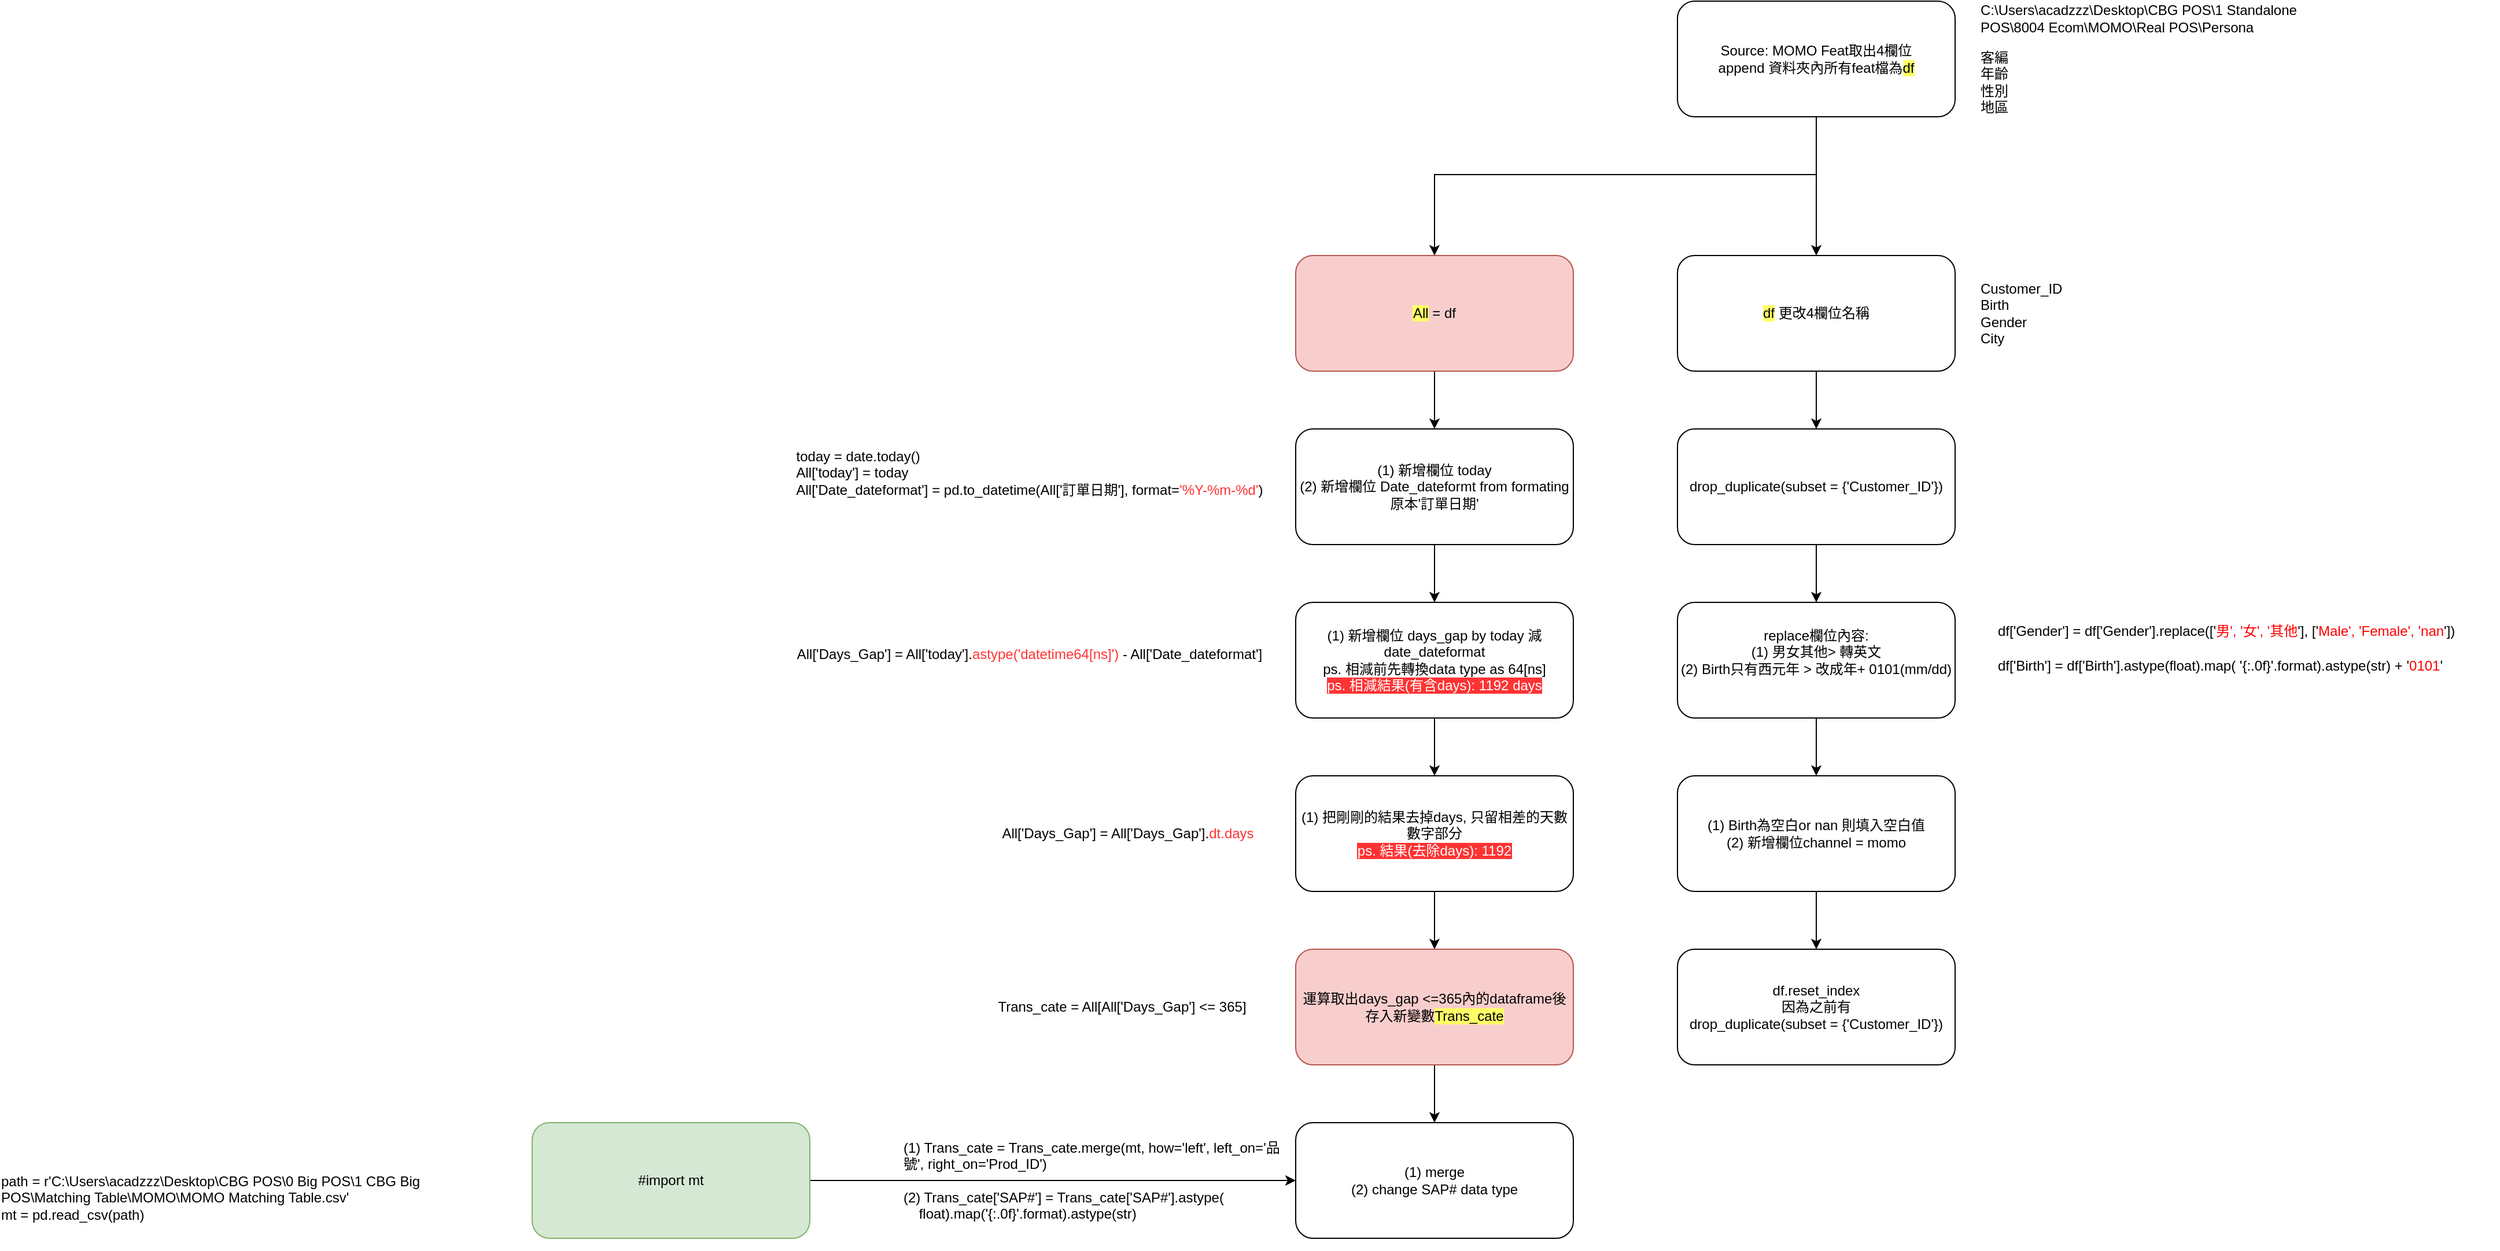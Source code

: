 <mxfile version="17.2.4" type="github">
  <diagram id="VdV0Nn6eujVthCHaxyLu" name="Page-1">
    <mxGraphModel dx="2620" dy="1615" grid="1" gridSize="10" guides="1" tooltips="1" connect="1" arrows="1" fold="1" page="1" pageScale="1" pageWidth="850" pageHeight="1100" math="0" shadow="0">
      <root>
        <mxCell id="0" />
        <mxCell id="1" parent="0" />
        <mxCell id="hvA4PafVI6DXR14lHh_R-13" value="" style="edgeStyle=orthogonalEdgeStyle;rounded=0;orthogonalLoop=1;jettySize=auto;html=1;" edge="1" parent="1" source="liE0KncuEcMG09TZuyiC-1" target="hvA4PafVI6DXR14lHh_R-12">
          <mxGeometry relative="1" as="geometry" />
        </mxCell>
        <mxCell id="liE0KncuEcMG09TZuyiC-1" value="&lt;span style=&quot;background-color: rgb(255 , 255 , 102)&quot;&gt;All&lt;/span&gt; = df" style="rounded=1;whiteSpace=wrap;html=1;fillColor=#f8cecc;strokeColor=#b85450;" parent="1" vertex="1">
          <mxGeometry x="-150" y="170" width="240" height="100" as="geometry" />
        </mxCell>
        <mxCell id="liE0KncuEcMG09TZuyiC-2" value="客編&lt;br&gt;年齡&lt;br&gt;性別&lt;br&gt;&lt;div style=&quot;&quot;&gt;&lt;span&gt;地區&lt;/span&gt;&lt;/div&gt;" style="text;html=1;strokeColor=none;fillColor=none;align=left;verticalAlign=middle;whiteSpace=wrap;rounded=0;" parent="1" vertex="1">
          <mxGeometry x="440" y="-20" width="90" height="80" as="geometry" />
        </mxCell>
        <mxCell id="liE0KncuEcMG09TZuyiC-3" value="C:\Users\acadzzz\Desktop\CBG POS\1 Standalone POS\8004 Ecom\MOMO\Real POS\Persona" style="text;html=1;strokeColor=none;fillColor=none;align=left;verticalAlign=middle;whiteSpace=wrap;rounded=0;" parent="1" vertex="1">
          <mxGeometry x="440" y="-50" width="310" height="30" as="geometry" />
        </mxCell>
        <mxCell id="liE0KncuEcMG09TZuyiC-8" value="" style="edgeStyle=orthogonalEdgeStyle;rounded=0;orthogonalLoop=1;jettySize=auto;html=1;" parent="1" source="liE0KncuEcMG09TZuyiC-4" target="liE0KncuEcMG09TZuyiC-6" edge="1">
          <mxGeometry relative="1" as="geometry" />
        </mxCell>
        <mxCell id="liE0KncuEcMG09TZuyiC-4" value="&lt;span style=&quot;background-color: rgb(255 , 255 , 102)&quot;&gt;df&lt;/span&gt; 更改4欄位名稱" style="rounded=1;whiteSpace=wrap;html=1;" parent="1" vertex="1">
          <mxGeometry x="180" y="170" width="240" height="100" as="geometry" />
        </mxCell>
        <mxCell id="liE0KncuEcMG09TZuyiC-5" value="Customer_ID&lt;br&gt;Birth&lt;br&gt;Gender&lt;br&gt;City" style="text;html=1;strokeColor=none;fillColor=none;align=left;verticalAlign=middle;whiteSpace=wrap;rounded=0;" parent="1" vertex="1">
          <mxGeometry x="440" y="180" width="90" height="80" as="geometry" />
        </mxCell>
        <mxCell id="liE0KncuEcMG09TZuyiC-12" value="" style="edgeStyle=orthogonalEdgeStyle;rounded=0;orthogonalLoop=1;jettySize=auto;html=1;" parent="1" source="liE0KncuEcMG09TZuyiC-6" target="liE0KncuEcMG09TZuyiC-11" edge="1">
          <mxGeometry relative="1" as="geometry" />
        </mxCell>
        <mxCell id="liE0KncuEcMG09TZuyiC-6" value="drop_duplicate(subset = {&#39;Customer_ID&#39;})" style="rounded=1;whiteSpace=wrap;html=1;" parent="1" vertex="1">
          <mxGeometry x="180" y="320" width="240" height="100" as="geometry" />
        </mxCell>
        <mxCell id="hvA4PafVI6DXR14lHh_R-2" value="" style="edgeStyle=orthogonalEdgeStyle;rounded=0;orthogonalLoop=1;jettySize=auto;html=1;" edge="1" parent="1" source="liE0KncuEcMG09TZuyiC-11" target="hvA4PafVI6DXR14lHh_R-1">
          <mxGeometry relative="1" as="geometry" />
        </mxCell>
        <mxCell id="liE0KncuEcMG09TZuyiC-11" value="replace欄位內容:&lt;br&gt;(1) 男女其他&amp;gt; 轉英文&lt;br&gt;(2) Birth只有西元年 &amp;gt; 改成年+ 0101(mm/dd)&lt;br&gt;&lt;div&gt;&lt;br&gt;&lt;/div&gt;" style="rounded=1;whiteSpace=wrap;html=1;" parent="1" vertex="1">
          <mxGeometry x="180" y="470" width="240" height="100" as="geometry" />
        </mxCell>
        <mxCell id="liE0KncuEcMG09TZuyiC-13" value="&lt;div&gt;df[&#39;Gender&#39;] = df[&#39;Gender&#39;].replace([&#39;&lt;font color=&quot;#ff0000&quot;&gt;男&#39;, &#39;女&#39;, &#39;其他&lt;/font&gt;&#39;], [&#39;&lt;font color=&quot;#ff0000&quot;&gt;Male&#39;, &#39;Female&#39;, &#39;nan&lt;/font&gt;&#39;])&lt;/div&gt;" style="text;html=1;strokeColor=none;fillColor=none;align=left;verticalAlign=middle;whiteSpace=wrap;rounded=0;" parent="1" vertex="1">
          <mxGeometry x="455" y="480" width="435" height="30" as="geometry" />
        </mxCell>
        <mxCell id="liE0KncuEcMG09TZuyiC-14" value="&lt;div&gt;df[&#39;Birth&#39;] = df[&#39;Birth&#39;].astype(float).map(&amp;nbsp;&lt;span&gt;&#39;{:.0f}&#39;.format).astype(str) + &#39;&lt;font color=&quot;#ff0000&quot;&gt;0101&lt;/font&gt;&#39;&lt;/span&gt;&lt;/div&gt;" style="text;html=1;strokeColor=none;fillColor=none;align=left;verticalAlign=middle;whiteSpace=wrap;rounded=0;" parent="1" vertex="1">
          <mxGeometry x="455" y="510" width="420" height="30" as="geometry" />
        </mxCell>
        <mxCell id="hvA4PafVI6DXR14lHh_R-4" value="" style="edgeStyle=orthogonalEdgeStyle;rounded=0;orthogonalLoop=1;jettySize=auto;html=1;" edge="1" parent="1" source="hvA4PafVI6DXR14lHh_R-1" target="hvA4PafVI6DXR14lHh_R-3">
          <mxGeometry relative="1" as="geometry" />
        </mxCell>
        <mxCell id="hvA4PafVI6DXR14lHh_R-1" value="(1) Birth為空白or nan 則填入空白值&lt;br&gt;(2) 新增欄位channel = momo" style="rounded=1;whiteSpace=wrap;html=1;" vertex="1" parent="1">
          <mxGeometry x="180" y="620" width="240" height="100" as="geometry" />
        </mxCell>
        <mxCell id="hvA4PafVI6DXR14lHh_R-3" value="df.reset_index&lt;br&gt;因為之前有&lt;br&gt;drop_duplicate(subset = {&#39;Customer_ID&#39;})" style="rounded=1;whiteSpace=wrap;html=1;" vertex="1" parent="1">
          <mxGeometry x="180" y="770" width="240" height="100" as="geometry" />
        </mxCell>
        <mxCell id="hvA4PafVI6DXR14lHh_R-8" style="edgeStyle=orthogonalEdgeStyle;rounded=0;orthogonalLoop=1;jettySize=auto;html=1;" edge="1" parent="1" source="hvA4PafVI6DXR14lHh_R-5" target="liE0KncuEcMG09TZuyiC-4">
          <mxGeometry relative="1" as="geometry" />
        </mxCell>
        <mxCell id="hvA4PafVI6DXR14lHh_R-9" style="edgeStyle=orthogonalEdgeStyle;rounded=0;orthogonalLoop=1;jettySize=auto;html=1;" edge="1" parent="1" source="hvA4PafVI6DXR14lHh_R-5" target="liE0KncuEcMG09TZuyiC-1">
          <mxGeometry relative="1" as="geometry">
            <Array as="points">
              <mxPoint x="300" y="100" />
              <mxPoint x="-30" y="100" />
              <mxPoint x="-30" y="220" />
            </Array>
          </mxGeometry>
        </mxCell>
        <mxCell id="hvA4PafVI6DXR14lHh_R-5" value="Source: MOMO Feat取出4欄位&lt;br&gt;append 資料夾內所有feat檔為&lt;span style=&quot;background-color: rgb(255 , 255 , 102)&quot;&gt;df&lt;/span&gt;" style="rounded=1;whiteSpace=wrap;html=1;" vertex="1" parent="1">
          <mxGeometry x="180" y="-50" width="240" height="100" as="geometry" />
        </mxCell>
        <mxCell id="hvA4PafVI6DXR14lHh_R-16" value="" style="edgeStyle=orthogonalEdgeStyle;rounded=0;orthogonalLoop=1;jettySize=auto;html=1;" edge="1" parent="1" source="hvA4PafVI6DXR14lHh_R-12" target="hvA4PafVI6DXR14lHh_R-15">
          <mxGeometry relative="1" as="geometry" />
        </mxCell>
        <mxCell id="hvA4PafVI6DXR14lHh_R-12" value="(1) 新增欄位 today&lt;br&gt;(2) 新增欄位 Date_dateformt from formating原本&#39;訂單日期&#39;" style="rounded=1;whiteSpace=wrap;html=1;" vertex="1" parent="1">
          <mxGeometry x="-150" y="320" width="240" height="100" as="geometry" />
        </mxCell>
        <mxCell id="hvA4PafVI6DXR14lHh_R-14" value="&lt;div style=&quot;text-align: left&quot;&gt;today = date.today()&lt;/div&gt;&lt;div style=&quot;text-align: left&quot;&gt;All[&#39;today&#39;] = today&lt;/div&gt;All[&#39;Date_dateformat&#39;] = pd.to_datetime(All[&#39;訂單日期&#39;], format=&lt;font color=&quot;#ff3333&quot;&gt;&#39;%Y-%m-%d&#39;&lt;/font&gt;)&lt;br&gt;&lt;div style=&quot;text-align: left&quot;&gt;&lt;br&gt;&lt;/div&gt;" style="text;html=1;align=center;verticalAlign=middle;whiteSpace=wrap;rounded=0;labelBackgroundColor=none;" vertex="1" parent="1">
          <mxGeometry x="-590" y="320" width="420" height="90" as="geometry" />
        </mxCell>
        <mxCell id="hvA4PafVI6DXR14lHh_R-19" value="" style="edgeStyle=orthogonalEdgeStyle;rounded=0;orthogonalLoop=1;jettySize=auto;html=1;fontColor=#FF3333;" edge="1" parent="1" source="hvA4PafVI6DXR14lHh_R-15" target="hvA4PafVI6DXR14lHh_R-18">
          <mxGeometry relative="1" as="geometry" />
        </mxCell>
        <mxCell id="hvA4PafVI6DXR14lHh_R-15" value="(1) 新增欄位 days_gap by today 減 date_dateformat&lt;br&gt;ps. 相減前先轉換data type as 64[ns]&lt;br&gt;&lt;span style=&quot;background-color: rgb(255 , 51 , 51)&quot;&gt;&lt;font color=&quot;#ffffff&quot;&gt;ps. 相減結果(有含days): 1192 days&lt;/font&gt;&lt;/span&gt;" style="rounded=1;whiteSpace=wrap;html=1;" vertex="1" parent="1">
          <mxGeometry x="-150" y="470" width="240" height="100" as="geometry" />
        </mxCell>
        <mxCell id="hvA4PafVI6DXR14lHh_R-17" value="&lt;div style=&quot;text-align: left&quot;&gt;All[&#39;Days_Gap&#39;] = All[&#39;today&#39;].&lt;font color=&quot;#ff3333&quot;&gt;astype(&#39;datetime64[ns]&#39;)&lt;/font&gt; - All[&#39;Date_dateformat&#39;]&lt;br&gt;&lt;/div&gt;" style="text;html=1;align=center;verticalAlign=middle;whiteSpace=wrap;rounded=0;labelBackgroundColor=none;" vertex="1" parent="1">
          <mxGeometry x="-590" y="470" width="420" height="90" as="geometry" />
        </mxCell>
        <mxCell id="hvA4PafVI6DXR14lHh_R-22" value="" style="edgeStyle=orthogonalEdgeStyle;rounded=0;orthogonalLoop=1;jettySize=auto;html=1;fontColor=#FF3333;" edge="1" parent="1" source="hvA4PafVI6DXR14lHh_R-18" target="hvA4PafVI6DXR14lHh_R-21">
          <mxGeometry relative="1" as="geometry" />
        </mxCell>
        <mxCell id="hvA4PafVI6DXR14lHh_R-18" value="(1) 把剛剛的結果去掉days, 只留相差的天數數字部分&lt;br&gt;&lt;span style=&quot;background-color: rgb(255 , 51 , 51)&quot;&gt;&lt;font color=&quot;#ffffff&quot;&gt;ps. 結果(去除days): 1192&lt;/font&gt;&lt;/span&gt;" style="rounded=1;whiteSpace=wrap;html=1;" vertex="1" parent="1">
          <mxGeometry x="-150" y="620" width="240" height="100" as="geometry" />
        </mxCell>
        <mxCell id="hvA4PafVI6DXR14lHh_R-20" value="&lt;div style=&quot;text-align: left&quot;&gt;All[&#39;Days_Gap&#39;] = All[&#39;Days_Gap&#39;].&lt;font color=&quot;#ff3333&quot;&gt;dt.days&lt;/font&gt;&lt;br&gt;&lt;/div&gt;" style="text;html=1;align=center;verticalAlign=middle;whiteSpace=wrap;rounded=0;labelBackgroundColor=none;" vertex="1" parent="1">
          <mxGeometry x="-420" y="625" width="250" height="90" as="geometry" />
        </mxCell>
        <mxCell id="hvA4PafVI6DXR14lHh_R-30" value="" style="edgeStyle=orthogonalEdgeStyle;rounded=0;orthogonalLoop=1;jettySize=auto;html=1;fontColor=#FF3333;" edge="1" parent="1" source="hvA4PafVI6DXR14lHh_R-21" target="hvA4PafVI6DXR14lHh_R-24">
          <mxGeometry relative="1" as="geometry" />
        </mxCell>
        <mxCell id="hvA4PafVI6DXR14lHh_R-21" value="運算取出days_gap &amp;lt;=365內的dataframe後&lt;br&gt;存入新變數&lt;span style=&quot;background-color: rgb(255 , 255 , 102)&quot;&gt;Trans_cate&lt;/span&gt;" style="rounded=1;whiteSpace=wrap;html=1;fillColor=#f8cecc;strokeColor=#b85450;" vertex="1" parent="1">
          <mxGeometry x="-150" y="770" width="240" height="100" as="geometry" />
        </mxCell>
        <mxCell id="hvA4PafVI6DXR14lHh_R-23" value="&lt;div style=&quot;text-align: left&quot;&gt;Trans_cate = All[All[&#39;Days_Gap&#39;] &amp;lt;= 365]&lt;br&gt;&lt;/div&gt;" style="text;html=1;align=center;verticalAlign=middle;whiteSpace=wrap;rounded=0;labelBackgroundColor=none;" vertex="1" parent="1">
          <mxGeometry x="-430" y="775" width="260" height="90" as="geometry" />
        </mxCell>
        <mxCell id="hvA4PafVI6DXR14lHh_R-24" value="(1) merge&lt;br&gt;(2) change SAP# data type" style="rounded=1;whiteSpace=wrap;html=1;" vertex="1" parent="1">
          <mxGeometry x="-150" y="920" width="240" height="100" as="geometry" />
        </mxCell>
        <mxCell id="hvA4PafVI6DXR14lHh_R-25" value="&lt;div style=&quot;text-align: left&quot;&gt;&lt;div&gt;path = r&#39;C:\Users\acadzzz\Desktop\CBG POS\0 Big POS\1 CBG Big POS\Matching Table\MOMO\MOMO Matching Table.csv&#39;&lt;/div&gt;&lt;div&gt;mt = pd.read_csv(path)&lt;/div&gt;&lt;/div&gt;" style="text;html=1;align=center;verticalAlign=middle;whiteSpace=wrap;rounded=0;labelBackgroundColor=none;" vertex="1" parent="1">
          <mxGeometry x="-1270" y="940" width="420" height="90" as="geometry" />
        </mxCell>
        <mxCell id="hvA4PafVI6DXR14lHh_R-29" style="edgeStyle=orthogonalEdgeStyle;rounded=0;orthogonalLoop=1;jettySize=auto;html=1;fontColor=#FF3333;" edge="1" parent="1" source="hvA4PafVI6DXR14lHh_R-26" target="hvA4PafVI6DXR14lHh_R-24">
          <mxGeometry relative="1" as="geometry" />
        </mxCell>
        <mxCell id="hvA4PafVI6DXR14lHh_R-26" value="#import mt" style="rounded=1;whiteSpace=wrap;html=1;fillColor=#d5e8d4;strokeColor=#82b366;" vertex="1" parent="1">
          <mxGeometry x="-810" y="920" width="240" height="100" as="geometry" />
        </mxCell>
        <mxCell id="hvA4PafVI6DXR14lHh_R-27" value="&lt;div style=&quot;text-align: left&quot;&gt;(1) Trans_cate = Trans_cate.merge(mt, how=&#39;left&#39;, left_on=&#39;品號&#39;, right_on=&#39;Prod_ID&#39;)&lt;br&gt;&lt;/div&gt;&lt;div style=&quot;text-align: left&quot;&gt;&lt;br&gt;&lt;/div&gt;&lt;div style=&quot;text-align: left&quot;&gt;&lt;div&gt;(2) Trans_cate[&#39;SAP#&#39;] = Trans_cate[&#39;SAP#&#39;].astype(&lt;/div&gt;&lt;div&gt;&amp;nbsp; &amp;nbsp; float).map(&#39;{:.0f}&#39;.format).astype(str)&lt;/div&gt;&lt;/div&gt;" style="text;html=1;align=center;verticalAlign=middle;whiteSpace=wrap;rounded=0;labelBackgroundColor=none;" vertex="1" parent="1">
          <mxGeometry x="-490" y="925" width="330" height="90" as="geometry" />
        </mxCell>
      </root>
    </mxGraphModel>
  </diagram>
</mxfile>
